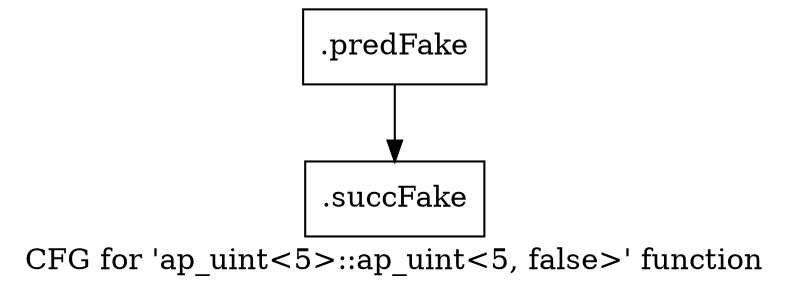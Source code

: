 digraph "CFG for 'ap_uint\<5\>::ap_uint\<5, false\>' function" {
	label="CFG for 'ap_uint\<5\>::ap_uint\<5, false\>' function";

	Node0x5aada60 [shape=record,filename="",linenumber="",label="{.predFake}"];
	Node0x5aada60 -> Node0x60ec450[ callList="" memoryops="" filename="/mnt/xilinx/Vitis_HLS/2021.2/include/ap_int.h" execusionnum="144"];
	Node0x60ec450 [shape=record,filename="/mnt/xilinx/Vitis_HLS/2021.2/include/ap_int.h",linenumber="291",label="{.succFake}"];
}
